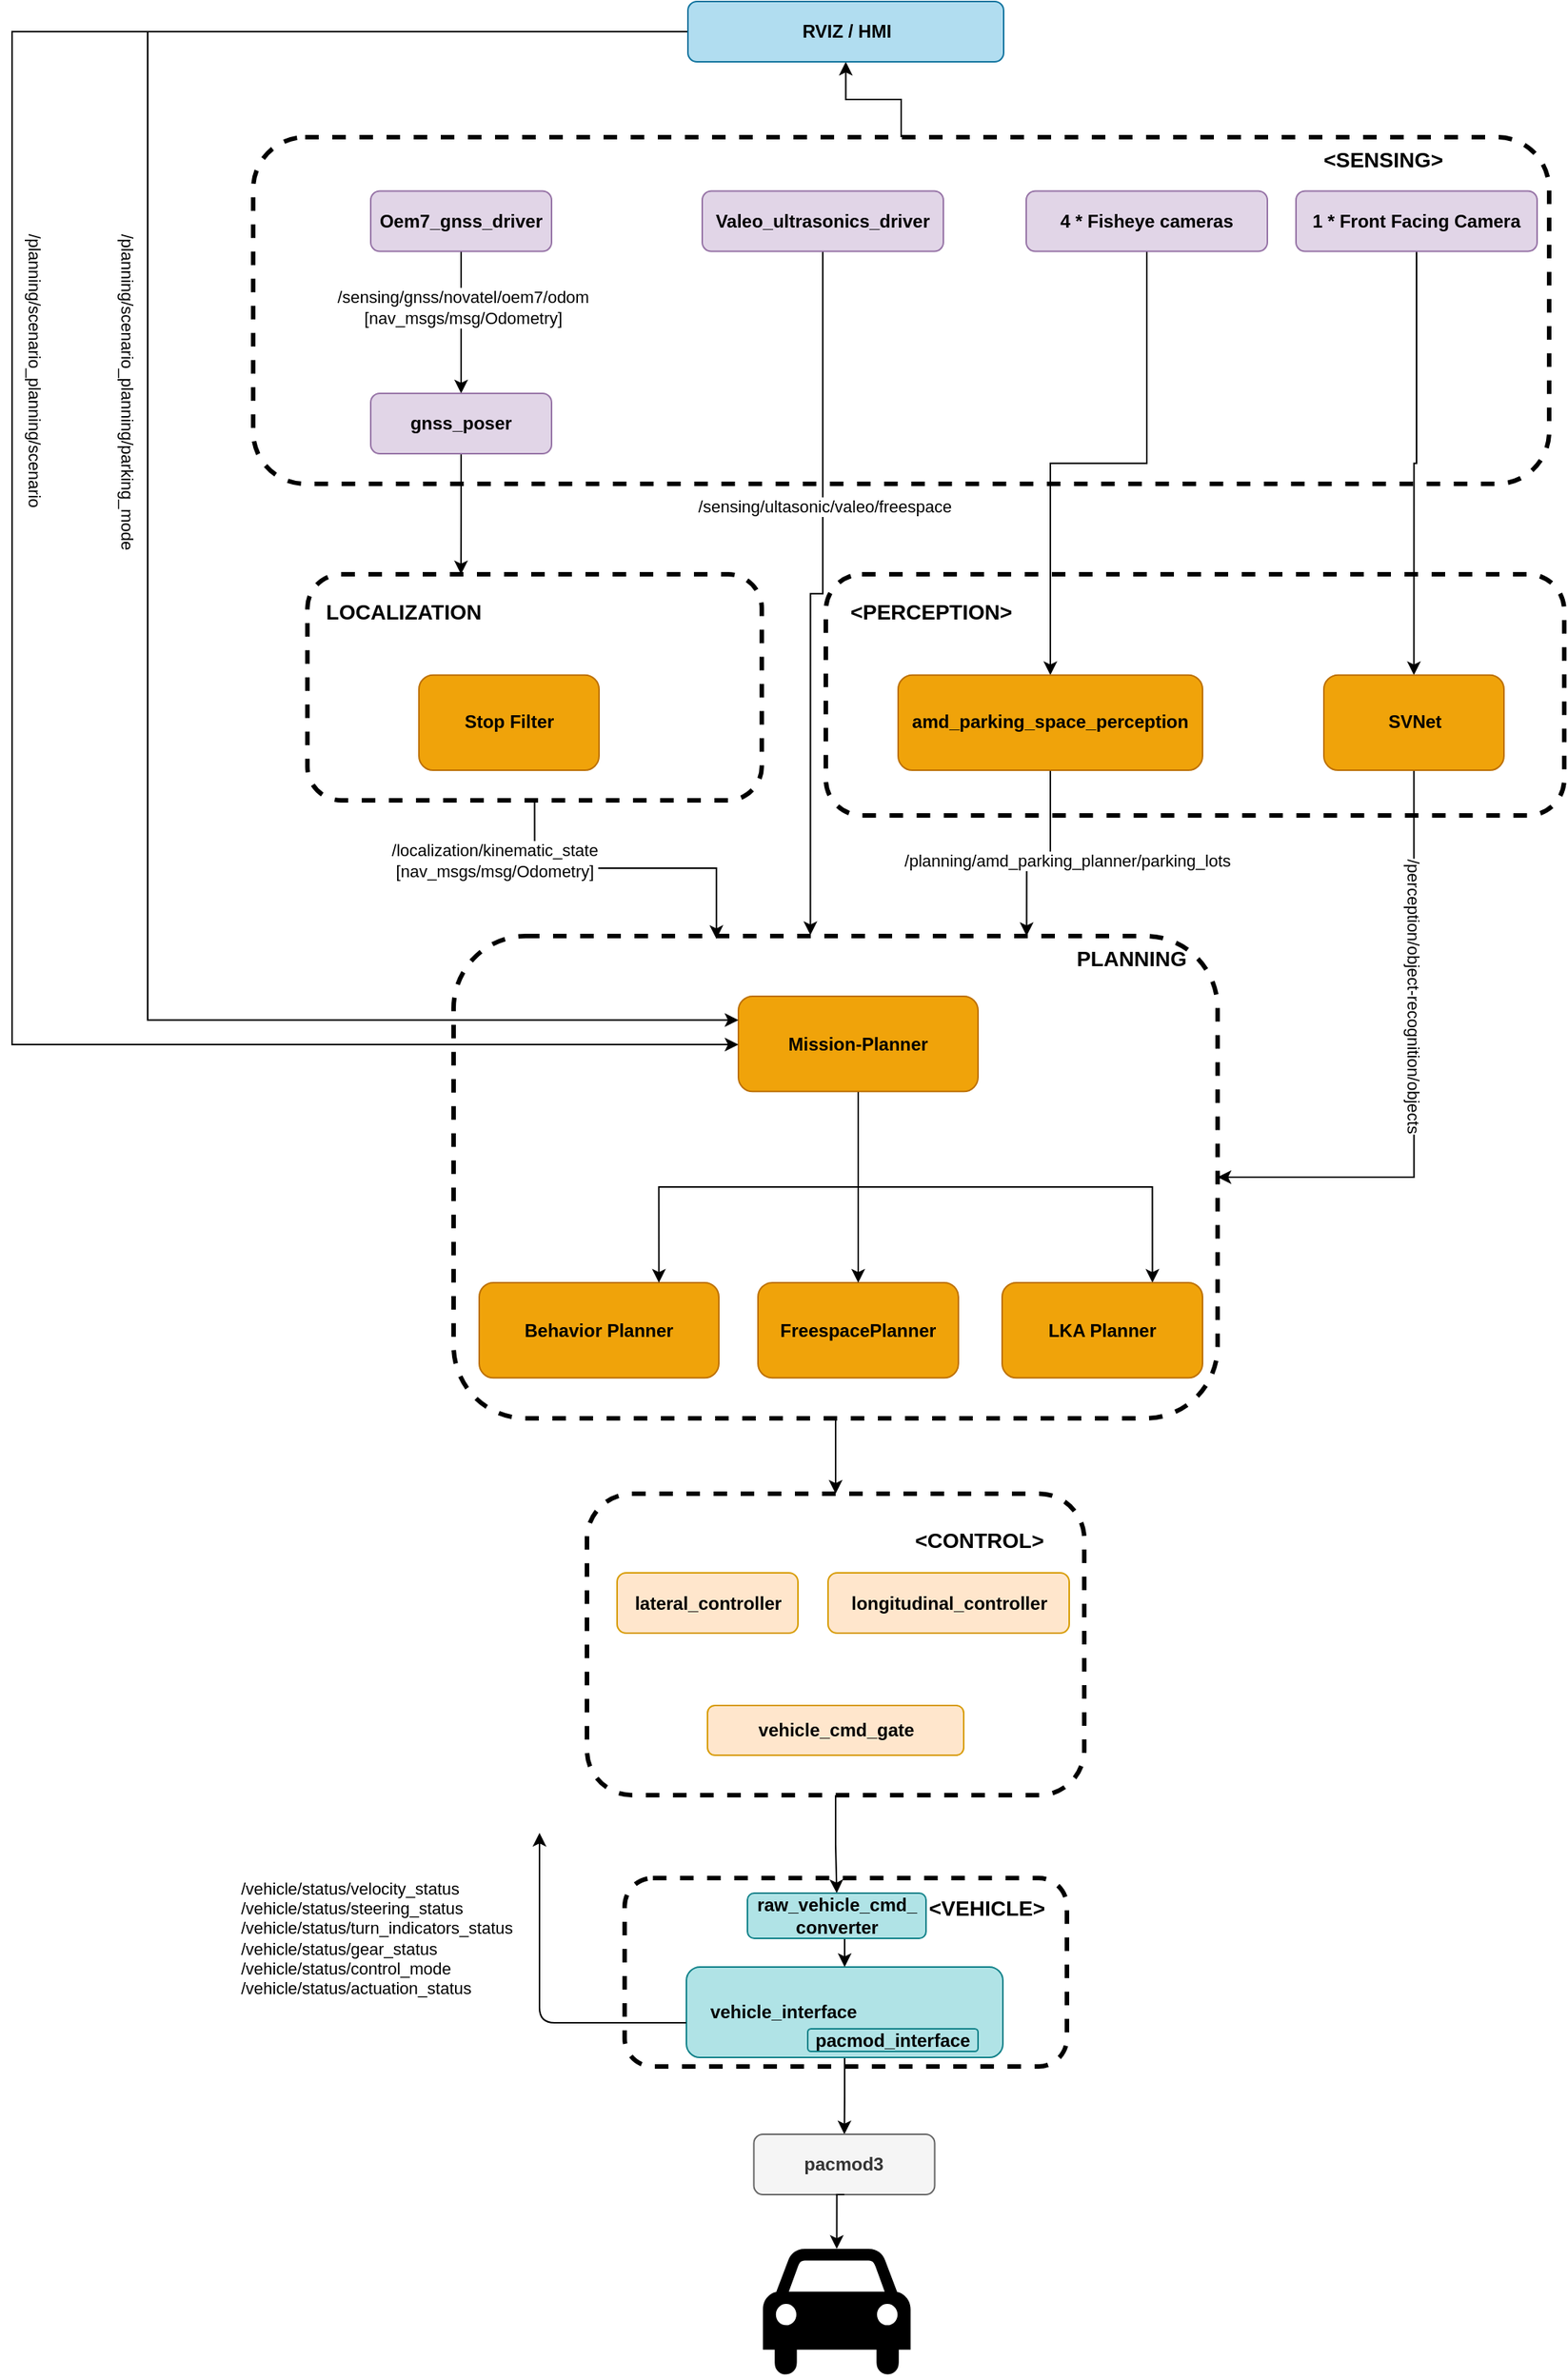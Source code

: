 <mxfile version="27.0.5">
  <diagram name="Page-1" id="sblpk0nQZHYe5KcYap-v">
    <mxGraphModel dx="4580" dy="2292" grid="1" gridSize="10" guides="1" tooltips="1" connect="1" arrows="1" fold="1" page="1" pageScale="1" pageWidth="850" pageHeight="1100" math="0" shadow="0">
      <root>
        <mxCell id="0" />
        <mxCell id="1" parent="0" />
        <mxCell id="U3LKnkA5ywqH4N5SOdwo-84" style="edgeStyle=orthogonalEdgeStyle;rounded=0;orthogonalLoop=1;jettySize=auto;html=1;exitX=0.5;exitY=1;exitDx=0;exitDy=0;entryX=0.5;entryY=0;entryDx=0;entryDy=0;" edge="1" parent="1" source="U3LKnkA5ywqH4N5SOdwo-28" target="U3LKnkA5ywqH4N5SOdwo-73">
          <mxGeometry relative="1" as="geometry" />
        </mxCell>
        <mxCell id="U3LKnkA5ywqH4N5SOdwo-28" value="" style="rounded=1;whiteSpace=wrap;html=1;dashed=1;fillColor=none;strokeWidth=3;comic=0;" vertex="1" parent="1">
          <mxGeometry x="-1957" y="-360" width="507" height="320" as="geometry" />
        </mxCell>
        <mxCell id="U3LKnkA5ywqH4N5SOdwo-126" value="" style="edgeStyle=orthogonalEdgeStyle;rounded=0;orthogonalLoop=1;jettySize=auto;html=1;" edge="1" parent="1" source="U3LKnkA5ywqH4N5SOdwo-3" target="U3LKnkA5ywqH4N5SOdwo-38">
          <mxGeometry relative="1" as="geometry" />
        </mxCell>
        <mxCell id="U3LKnkA5ywqH4N5SOdwo-3" value="" style="rounded=1;whiteSpace=wrap;html=1;dashed=1;fillColor=none;strokeWidth=3;comic=0;" vertex="1" parent="1">
          <mxGeometry x="-2090" y="-890" width="860" height="230" as="geometry" />
        </mxCell>
        <mxCell id="U3LKnkA5ywqH4N5SOdwo-5" style="edgeStyle=orthogonalEdgeStyle;rounded=0;orthogonalLoop=1;jettySize=auto;html=1;exitX=0.5;exitY=1;exitDx=0;exitDy=0;entryX=0.5;entryY=0;entryDx=0;entryDy=0;" edge="1" parent="1" source="U3LKnkA5ywqH4N5SOdwo-7" target="U3LKnkA5ywqH4N5SOdwo-9">
          <mxGeometry relative="1" as="geometry" />
        </mxCell>
        <mxCell id="U3LKnkA5ywqH4N5SOdwo-6" value="/sensing/gnss/novatel/oem7/odom&lt;br style=&quot;border-color: var(--border-color);&quot;&gt;[nav_msgs/msg/Odometry]" style="edgeLabel;html=1;align=center;verticalAlign=middle;resizable=0;points=[];" vertex="1" connectable="0" parent="U3LKnkA5ywqH4N5SOdwo-5">
          <mxGeometry x="-0.214" y="1" relative="1" as="geometry">
            <mxPoint as="offset" />
          </mxGeometry>
        </mxCell>
        <object label="&lt;b&gt;Oem7_gnss_driver&lt;/b&gt;" desc="MGRS座標系への変換" tooltip="gnssのdriverです" id="U3LKnkA5ywqH4N5SOdwo-7">
          <mxCell style="rounded=1;whiteSpace=wrap;html=1;comic=0;strokeColor=#9673a6;fillColor=#e1d5e7;sketch=0;" vertex="1" parent="1">
            <mxGeometry x="-2012" y="-854.25" width="120" height="40" as="geometry" />
          </mxCell>
        </object>
        <mxCell id="U3LKnkA5ywqH4N5SOdwo-8" value="&lt;font style=&quot;font-size: 14px;&quot;&gt;&lt;b style=&quot;&quot;&gt;&amp;lt;SENSING&amp;gt;&lt;/b&gt;&lt;/font&gt;" style="text;html=1;strokeColor=none;fillColor=none;align=center;verticalAlign=middle;whiteSpace=wrap;rounded=0;dashed=1;comic=0;" vertex="1" parent="1">
          <mxGeometry x="-1380" y="-890" width="80" height="30" as="geometry" />
        </mxCell>
        <mxCell id="U3LKnkA5ywqH4N5SOdwo-39" style="edgeStyle=orthogonalEdgeStyle;rounded=0;orthogonalLoop=1;jettySize=auto;html=1;exitX=0.5;exitY=1;exitDx=0;exitDy=0;entryX=0.338;entryY=0;entryDx=0;entryDy=0;entryPerimeter=0;" edge="1" parent="1" source="U3LKnkA5ywqH4N5SOdwo-9" target="U3LKnkA5ywqH4N5SOdwo-93">
          <mxGeometry relative="1" as="geometry">
            <mxPoint x="-1952" y="-620" as="targetPoint" />
          </mxGeometry>
        </mxCell>
        <object label="&lt;b&gt;gnss_poser&lt;/b&gt;" desc="MGRS座標系への変換" tooltip="gnssのdriverです" link="https://github.com/autowarefoundation/autoware.universe/tree/main/sensing/gnss_poser#gnss_poser" linkTarget="_blank" id="U3LKnkA5ywqH4N5SOdwo-9">
          <mxCell style="rounded=1;whiteSpace=wrap;html=1;comic=0;strokeColor=#9673a6;fillColor=#e1d5e7;sketch=0;" vertex="1" parent="1">
            <mxGeometry x="-2012" y="-720" width="120" height="40" as="geometry" />
          </mxCell>
        </object>
        <mxCell id="U3LKnkA5ywqH4N5SOdwo-10" style="edgeStyle=orthogonalEdgeStyle;rounded=0;orthogonalLoop=1;jettySize=auto;html=1;exitX=0.5;exitY=1;exitDx=0;exitDy=0;entryX=0.467;entryY=-0.002;entryDx=0;entryDy=0;entryPerimeter=0;" edge="1" parent="1" source="U3LKnkA5ywqH4N5SOdwo-12" target="U3LKnkA5ywqH4N5SOdwo-28">
          <mxGeometry relative="1" as="geometry">
            <mxPoint x="-1712.941" y="-711.25" as="targetPoint" />
          </mxGeometry>
        </mxCell>
        <mxCell id="U3LKnkA5ywqH4N5SOdwo-11" value="/sensing/ultasonic/valeo/freespace" style="edgeLabel;html=1;align=center;verticalAlign=middle;resizable=0;points=[];" vertex="1" connectable="0" parent="U3LKnkA5ywqH4N5SOdwo-10">
          <mxGeometry x="-0.269" y="1" relative="1" as="geometry">
            <mxPoint as="offset" />
          </mxGeometry>
        </mxCell>
        <object label="&lt;b&gt;Valeo_ultrasonics_driver&lt;/b&gt;" desc="MGRS座標系への変換" tooltip="gnssのdriverです" id="U3LKnkA5ywqH4N5SOdwo-12">
          <mxCell style="rounded=1;whiteSpace=wrap;html=1;comic=0;strokeColor=#9673a6;fillColor=#e1d5e7;sketch=0;" vertex="1" parent="1">
            <mxGeometry x="-1792" y="-854.25" width="160" height="40" as="geometry" />
          </mxCell>
        </object>
        <mxCell id="U3LKnkA5ywqH4N5SOdwo-26" style="edgeStyle=orthogonalEdgeStyle;rounded=0;orthogonalLoop=1;jettySize=auto;html=1;exitX=0.5;exitY=1;exitDx=0;exitDy=0;" edge="1" parent="1" source="U3LKnkA5ywqH4N5SOdwo-14" target="U3LKnkA5ywqH4N5SOdwo-19">
          <mxGeometry relative="1" as="geometry" />
        </mxCell>
        <object label="&lt;b&gt;4 * Fisheye cameras&lt;/b&gt;" desc="MGRS座標系への変換" tooltip="gnssのdriverです" id="U3LKnkA5ywqH4N5SOdwo-14">
          <mxCell style="rounded=1;whiteSpace=wrap;html=1;comic=0;strokeColor=#9673a6;fillColor=#e1d5e7;sketch=0;" vertex="1" parent="1">
            <mxGeometry x="-1577" y="-854.25" width="160" height="40" as="geometry" />
          </mxCell>
        </object>
        <mxCell id="U3LKnkA5ywqH4N5SOdwo-27" style="edgeStyle=orthogonalEdgeStyle;rounded=0;orthogonalLoop=1;jettySize=auto;html=1;exitX=0.5;exitY=1;exitDx=0;exitDy=0;entryX=0.5;entryY=0;entryDx=0;entryDy=0;" edge="1" parent="1" source="U3LKnkA5ywqH4N5SOdwo-16" target="U3LKnkA5ywqH4N5SOdwo-21">
          <mxGeometry relative="1" as="geometry" />
        </mxCell>
        <object label="&lt;b&gt;1 * Front Facing Camera&lt;/b&gt;" desc="MGRS座標系への変換" tooltip="gnssのdriverです" id="U3LKnkA5ywqH4N5SOdwo-16">
          <mxCell style="rounded=1;whiteSpace=wrap;html=1;comic=0;strokeColor=#9673a6;fillColor=#e1d5e7;sketch=0;" vertex="1" parent="1">
            <mxGeometry x="-1398" y="-854.25" width="160" height="40" as="geometry" />
          </mxCell>
        </object>
        <mxCell id="U3LKnkA5ywqH4N5SOdwo-17" value="" style="rounded=1;whiteSpace=wrap;html=1;dashed=1;fillColor=none;strokeWidth=3;comic=0;" vertex="1" parent="1">
          <mxGeometry x="-1710" y="-600" width="490" height="160" as="geometry" />
        </mxCell>
        <mxCell id="U3LKnkA5ywqH4N5SOdwo-18" value="&lt;span style=&quot;font-size: 14px;&quot;&gt;&lt;b&gt;&amp;lt;PERCEPTION&amp;gt;&lt;/b&gt;&lt;/span&gt;" style="text;html=1;strokeColor=none;fillColor=none;align=center;verticalAlign=middle;whiteSpace=wrap;rounded=0;dashed=1;comic=0;" vertex="1" parent="1">
          <mxGeometry x="-1680" y="-590.5" width="80" height="30" as="geometry" />
        </mxCell>
        <mxCell id="U3LKnkA5ywqH4N5SOdwo-36" style="edgeStyle=orthogonalEdgeStyle;rounded=0;orthogonalLoop=1;jettySize=auto;html=1;exitX=0.5;exitY=1;exitDx=0;exitDy=0;entryX=0.75;entryY=0;entryDx=0;entryDy=0;" edge="1" parent="1" source="U3LKnkA5ywqH4N5SOdwo-19" target="U3LKnkA5ywqH4N5SOdwo-28">
          <mxGeometry relative="1" as="geometry">
            <mxPoint x="-1770" y="-410" as="targetPoint" />
            <Array as="points">
              <mxPoint x="-1561" y="-410" />
              <mxPoint x="-1577" y="-410" />
            </Array>
          </mxGeometry>
        </mxCell>
        <mxCell id="U3LKnkA5ywqH4N5SOdwo-43" value="/planning/amd_parking_planner/parking_lots" style="edgeLabel;html=1;align=center;verticalAlign=middle;resizable=0;points=[];" vertex="1" connectable="0" parent="U3LKnkA5ywqH4N5SOdwo-36">
          <mxGeometry x="-0.652" y="-1" relative="1" as="geometry">
            <mxPoint x="12" y="38" as="offset" />
          </mxGeometry>
        </mxCell>
        <object label="&lt;b&gt;amd_parking_space_perception&lt;/b&gt;" desc="MGRS座標系への変換" tooltip="gnssのdriverです" id="U3LKnkA5ywqH4N5SOdwo-19">
          <mxCell style="rounded=1;whiteSpace=wrap;html=1;comic=0;strokeColor=#BD7000;fillColor=#f0a30a;sketch=0;fontColor=#000000;" vertex="1" parent="1">
            <mxGeometry x="-1662" y="-533.13" width="202" height="63.13" as="geometry" />
          </mxCell>
        </object>
        <mxCell id="U3LKnkA5ywqH4N5SOdwo-37" style="edgeStyle=orthogonalEdgeStyle;rounded=0;orthogonalLoop=1;jettySize=auto;html=1;exitX=0.5;exitY=1;exitDx=0;exitDy=0;entryX=1;entryY=0.5;entryDx=0;entryDy=0;" edge="1" parent="1" source="U3LKnkA5ywqH4N5SOdwo-21" target="U3LKnkA5ywqH4N5SOdwo-28">
          <mxGeometry relative="1" as="geometry">
            <mxPoint x="-1330" y="-130" as="targetPoint" />
            <Array as="points">
              <mxPoint x="-1320" y="-200" />
            </Array>
          </mxGeometry>
        </mxCell>
        <mxCell id="U3LKnkA5ywqH4N5SOdwo-42" value="/perception/object-recognition/objects" style="edgeLabel;html=1;align=center;verticalAlign=middle;resizable=0;points=[];rotation=90;" vertex="1" connectable="0" parent="U3LKnkA5ywqH4N5SOdwo-37">
          <mxGeometry x="-0.627" relative="1" as="geometry">
            <mxPoint y="75" as="offset" />
          </mxGeometry>
        </mxCell>
        <object label="&lt;b&gt;SVNet&lt;/b&gt;" desc="MGRS座標系への変換" tooltip="gnssのdriverです" id="U3LKnkA5ywqH4N5SOdwo-21">
          <mxCell style="rounded=1;whiteSpace=wrap;html=1;comic=0;strokeColor=#BD7000;fillColor=#f0a30a;sketch=0;fontColor=#000000;" vertex="1" parent="1">
            <mxGeometry x="-1379.5" y="-533.13" width="119.5" height="63.13" as="geometry" />
          </mxCell>
        </object>
        <mxCell id="U3LKnkA5ywqH4N5SOdwo-29" value="&lt;span style=&quot;font-size: 14px;&quot;&gt;&lt;b&gt;PLANNING&lt;/b&gt;&lt;/span&gt;" style="text;html=1;strokeColor=none;fillColor=none;align=center;verticalAlign=middle;whiteSpace=wrap;rounded=0;dashed=1;comic=0;" vertex="1" parent="1">
          <mxGeometry x="-1547" y="-360" width="80" height="30" as="geometry" />
        </mxCell>
        <object label="&lt;b&gt;Behavior Planner&lt;/b&gt;" desc="MGRS座標系への変換" tooltip="gnssのdriverです" id="U3LKnkA5ywqH4N5SOdwo-30">
          <mxCell style="rounded=1;whiteSpace=wrap;html=1;comic=0;strokeColor=#BD7000;fillColor=#f0a30a;sketch=0;fontColor=#000000;" vertex="1" parent="1">
            <mxGeometry x="-1940" y="-130" width="159" height="63.13" as="geometry" />
          </mxCell>
        </object>
        <object label="&lt;b&gt;FreespacePlanner&lt;/b&gt;" desc="MGRS座標系への変換" tooltip="gnssのdriverです" id="U3LKnkA5ywqH4N5SOdwo-31">
          <mxCell style="rounded=1;whiteSpace=wrap;html=1;comic=0;strokeColor=#BD7000;fillColor=#f0a30a;sketch=0;fontColor=#000000;" vertex="1" parent="1">
            <mxGeometry x="-1755" y="-130" width="133" height="63.13" as="geometry" />
          </mxCell>
        </object>
        <mxCell id="U3LKnkA5ywqH4N5SOdwo-81" style="edgeStyle=orthogonalEdgeStyle;rounded=0;orthogonalLoop=1;jettySize=auto;html=1;exitX=0.5;exitY=1;exitDx=0;exitDy=0;entryX=0.75;entryY=0;entryDx=0;entryDy=0;" edge="1" parent="1" source="U3LKnkA5ywqH4N5SOdwo-32" target="U3LKnkA5ywqH4N5SOdwo-30">
          <mxGeometry relative="1" as="geometry" />
        </mxCell>
        <mxCell id="U3LKnkA5ywqH4N5SOdwo-83" style="edgeStyle=orthogonalEdgeStyle;rounded=0;orthogonalLoop=1;jettySize=auto;html=1;exitX=0.5;exitY=1;exitDx=0;exitDy=0;entryX=0.75;entryY=0;entryDx=0;entryDy=0;" edge="1" parent="1" source="U3LKnkA5ywqH4N5SOdwo-32" target="U3LKnkA5ywqH4N5SOdwo-33">
          <mxGeometry relative="1" as="geometry" />
        </mxCell>
        <mxCell id="U3LKnkA5ywqH4N5SOdwo-90" style="edgeStyle=orthogonalEdgeStyle;rounded=0;orthogonalLoop=1;jettySize=auto;html=1;exitX=0.5;exitY=1;exitDx=0;exitDy=0;" edge="1" parent="1" source="U3LKnkA5ywqH4N5SOdwo-32" target="U3LKnkA5ywqH4N5SOdwo-31">
          <mxGeometry relative="1" as="geometry" />
        </mxCell>
        <object label="&lt;b&gt;Mission-Planner&lt;/b&gt;" desc="MGRS座標系への変換" tooltip="gnssのdriverです" id="U3LKnkA5ywqH4N5SOdwo-32">
          <mxCell style="rounded=1;whiteSpace=wrap;html=1;comic=0;strokeColor=#BD7000;fillColor=#f0a30a;sketch=0;fontColor=#000000;" vertex="1" parent="1">
            <mxGeometry x="-1768" y="-320" width="159" height="63.13" as="geometry" />
          </mxCell>
        </object>
        <object label="&lt;b&gt;LKA Planner&lt;/b&gt;" desc="MGRS座標系への変換" tooltip="gnssのdriverです" id="U3LKnkA5ywqH4N5SOdwo-33">
          <mxCell style="rounded=1;whiteSpace=wrap;html=1;comic=0;strokeColor=#BD7000;fillColor=#f0a30a;sketch=0;fontColor=#000000;" vertex="1" parent="1">
            <mxGeometry x="-1593" y="-130" width="133" height="63.13" as="geometry" />
          </mxCell>
        </object>
        <mxCell id="U3LKnkA5ywqH4N5SOdwo-44" style="edgeStyle=orthogonalEdgeStyle;rounded=0;orthogonalLoop=1;jettySize=auto;html=1;exitX=0;exitY=0.5;exitDx=0;exitDy=0;" edge="1" parent="1" source="U3LKnkA5ywqH4N5SOdwo-38" target="U3LKnkA5ywqH4N5SOdwo-32">
          <mxGeometry relative="1" as="geometry">
            <Array as="points">
              <mxPoint x="-2250" y="-960" />
              <mxPoint x="-2250" y="-288" />
            </Array>
          </mxGeometry>
        </mxCell>
        <mxCell id="U3LKnkA5ywqH4N5SOdwo-45" value="/planning/scenario_planning/scenario" style="edgeLabel;html=1;align=center;verticalAlign=middle;resizable=0;points=[];rotation=90;" vertex="1" connectable="0" parent="U3LKnkA5ywqH4N5SOdwo-44">
          <mxGeometry x="-0.126" y="2" relative="1" as="geometry">
            <mxPoint x="13" y="-28" as="offset" />
          </mxGeometry>
        </mxCell>
        <mxCell id="U3LKnkA5ywqH4N5SOdwo-46" style="edgeStyle=orthogonalEdgeStyle;rounded=0;orthogonalLoop=1;jettySize=auto;html=1;exitX=0.5;exitY=1;exitDx=0;exitDy=0;entryX=0;entryY=0.25;entryDx=0;entryDy=0;" edge="1" parent="1" source="U3LKnkA5ywqH4N5SOdwo-38" target="U3LKnkA5ywqH4N5SOdwo-32">
          <mxGeometry relative="1" as="geometry">
            <Array as="points">
              <mxPoint x="-1698" y="-960" />
              <mxPoint x="-2160" y="-960" />
              <mxPoint x="-2160" y="-304" />
            </Array>
          </mxGeometry>
        </mxCell>
        <mxCell id="U3LKnkA5ywqH4N5SOdwo-47" value="/planning/scenario_planning/parking_mode" style="edgeLabel;html=1;align=center;verticalAlign=middle;resizable=0;points=[];rotation=90;" vertex="1" connectable="0" parent="U3LKnkA5ywqH4N5SOdwo-46">
          <mxGeometry x="0.055" y="-3" relative="1" as="geometry">
            <mxPoint x="-10" y="-86" as="offset" />
          </mxGeometry>
        </mxCell>
        <mxCell id="U3LKnkA5ywqH4N5SOdwo-38" value="&lt;b&gt;RVIZ / HMI&lt;/b&gt;" style="rounded=1;whiteSpace=wrap;html=1;fillColor=#b1ddf0;strokeColor=#10739e;" vertex="1" parent="1">
          <mxGeometry x="-1801.5" y="-980" width="209.5" height="40" as="geometry" />
        </mxCell>
        <mxCell id="U3LKnkA5ywqH4N5SOdwo-125" style="edgeStyle=orthogonalEdgeStyle;rounded=0;orthogonalLoop=1;jettySize=auto;html=1;exitX=0.5;exitY=1;exitDx=0;exitDy=0;entryX=0.5;entryY=0;entryDx=0;entryDy=0;" edge="1" parent="1" source="U3LKnkA5ywqH4N5SOdwo-73" target="U3LKnkA5ywqH4N5SOdwo-110">
          <mxGeometry relative="1" as="geometry" />
        </mxCell>
        <mxCell id="U3LKnkA5ywqH4N5SOdwo-73" value="" style="rounded=1;whiteSpace=wrap;html=1;dashed=1;fillColor=none;strokeWidth=3;comic=0;" vertex="1" parent="1">
          <mxGeometry x="-1868.5" y="10" width="330" height="200" as="geometry" />
        </mxCell>
        <UserObject label="&lt;b&gt;lateral_controller&lt;/b&gt;" link="https://github.com/autowarefoundation/autoware.universe/blob/main/control/trajectory_follower_nodes/design/trajectory_follower-design.md#trajectory-follower-nodes" tooltip="経路追従のための目標ステア角とステア角速度を計算します。目標速度と加速度は経路に埋め込まれた値をそのまま出力します。" linkTarget="_blank" id="U3LKnkA5ywqH4N5SOdwo-74">
          <mxCell style="rounded=1;whiteSpace=wrap;html=1;comic=0;fillColor=#ffe6cc;strokeColor=#d79b00;sketch=0;glass=0;shadow=0;" vertex="1" parent="1">
            <mxGeometry x="-1848.5" y="62.5" width="120" height="40" as="geometry" />
          </mxCell>
        </UserObject>
        <UserObject label="&lt;b&gt;longitudinal_controller&lt;/b&gt;" link="https://github.com/autowarefoundation/autoware.universe/blob/main/control/trajectory_follower_nodes/design/trajectory_follower-design.md#trajectory-follower-nodes" tooltip="経路の目標速度に沿うための目標加速度を計算します。遅延補正や停止時のブレーキ抜き操作も行います。" linkTarget="_blank" id="U3LKnkA5ywqH4N5SOdwo-75">
          <mxCell style="rounded=1;whiteSpace=wrap;html=1;comic=0;fillColor=#ffe6cc;strokeColor=#d79b00;sketch=0;glass=0;shadow=0;" vertex="1" parent="1">
            <mxGeometry x="-1708.5" y="62.5" width="160" height="40" as="geometry" />
          </mxCell>
        </UserObject>
        <UserObject label="&lt;b&gt;vehicle_cmd_gate&lt;/b&gt;" link="https://github.com/autowarefoundation/autoware.universe/tree/main/control/vehicle_cmd_gate#vehicle_cmd_gate" tooltip="指示モードに応じて、複数のコマンドの中から後段に渡すコマンドを選択します。" linkTarget="_blank" id="U3LKnkA5ywqH4N5SOdwo-76">
          <mxCell style="rounded=1;whiteSpace=wrap;html=1;comic=0;fillColor=#ffe6cc;strokeColor=#d79b00;sketch=0;glass=0;shadow=0;" vertex="1" parent="1">
            <mxGeometry x="-1788.5" y="150.5" width="170" height="33" as="geometry" />
          </mxCell>
        </UserObject>
        <mxCell id="U3LKnkA5ywqH4N5SOdwo-77" value="&lt;b&gt;&lt;font style=&quot;font-size: 14px;&quot;&gt;&amp;lt;CONTROL&amp;gt;&lt;/font&gt;&lt;/b&gt;" style="text;html=1;strokeColor=none;fillColor=none;align=center;verticalAlign=middle;whiteSpace=wrap;rounded=0;dashed=1;comic=0;" vertex="1" parent="1">
          <mxGeometry x="-1648.5" y="30.5" width="80" height="20" as="geometry" />
        </mxCell>
        <mxCell id="U3LKnkA5ywqH4N5SOdwo-93" value="" style="rounded=1;whiteSpace=wrap;html=1;dashed=1;fillColor=none;strokeWidth=3;comic=0;" vertex="1" parent="1">
          <mxGeometry x="-2054" y="-600" width="301.5" height="150" as="geometry" />
        </mxCell>
        <mxCell id="U3LKnkA5ywqH4N5SOdwo-94" value="&lt;span style=&quot;font-size: 14px;&quot;&gt;&lt;b&gt;LOCALIZATION&lt;/b&gt;&lt;/span&gt;" style="text;html=1;strokeColor=none;fillColor=none;align=center;verticalAlign=middle;whiteSpace=wrap;rounded=0;dashed=1;comic=0;" vertex="1" parent="1">
          <mxGeometry x="-2030" y="-590.5" width="80" height="30" as="geometry" />
        </mxCell>
        <object label="&lt;b&gt;Stop Filter&lt;/b&gt;" desc="MGRS座標系への変換" tooltip="gnssのdriverです" id="U3LKnkA5ywqH4N5SOdwo-100">
          <mxCell style="rounded=1;whiteSpace=wrap;html=1;comic=0;strokeColor=#BD7000;fillColor=#f0a30a;sketch=0;fontColor=#000000;" vertex="1" parent="1">
            <mxGeometry x="-1980" y="-533.13" width="119.5" height="63.13" as="geometry" />
          </mxCell>
        </object>
        <mxCell id="U3LKnkA5ywqH4N5SOdwo-102" style="edgeStyle=orthogonalEdgeStyle;rounded=0;orthogonalLoop=1;jettySize=auto;html=1;exitX=0.5;exitY=1;exitDx=0;exitDy=0;entryX=0.344;entryY=0.006;entryDx=0;entryDy=0;entryPerimeter=0;" edge="1" parent="1" source="U3LKnkA5ywqH4N5SOdwo-93" target="U3LKnkA5ywqH4N5SOdwo-28">
          <mxGeometry relative="1" as="geometry" />
        </mxCell>
        <mxCell id="U3LKnkA5ywqH4N5SOdwo-103" value="/localization/kinematic_state&lt;br&gt;[nav_msgs/msg/Odometry]" style="edgeLabel;html=1;align=center;verticalAlign=middle;resizable=0;points=[];" vertex="1" connectable="0" parent="U3LKnkA5ywqH4N5SOdwo-102">
          <mxGeometry x="-0.026" y="-4" relative="1" as="geometry">
            <mxPoint x="-86" y="-9" as="offset" />
          </mxGeometry>
        </mxCell>
        <mxCell id="U3LKnkA5ywqH4N5SOdwo-106" value="" style="rounded=1;whiteSpace=wrap;html=1;dashed=1;fillColor=none;strokeWidth=3;comic=0;" vertex="1" parent="1">
          <mxGeometry x="-1843.5" y="265" width="293.5" height="125" as="geometry" />
        </mxCell>
        <mxCell id="U3LKnkA5ywqH4N5SOdwo-123" style="edgeStyle=orthogonalEdgeStyle;rounded=0;orthogonalLoop=1;jettySize=auto;html=1;exitX=0.5;exitY=1;exitDx=0;exitDy=0;" edge="1" parent="1" source="U3LKnkA5ywqH4N5SOdwo-109" target="U3LKnkA5ywqH4N5SOdwo-115">
          <mxGeometry relative="1" as="geometry" />
        </mxCell>
        <object label="&lt;b&gt;&amp;nbsp; &amp;nbsp; vehicle_interface&lt;/b&gt;" tooltip="Autowareと車両のinterfaceです。データの変換が主なタスクです。" id="U3LKnkA5ywqH4N5SOdwo-109">
          <mxCell style="rounded=1;whiteSpace=wrap;html=1;fillColor=#b0e3e6;strokeColor=#0e8088;align=left;comic=0;sketch=0;" vertex="1" parent="1">
            <mxGeometry x="-1802.5" y="324" width="210" height="60" as="geometry" />
          </mxCell>
        </object>
        <mxCell id="U3LKnkA5ywqH4N5SOdwo-121" style="edgeStyle=orthogonalEdgeStyle;rounded=0;orthogonalLoop=1;jettySize=auto;html=1;exitX=0.5;exitY=1;exitDx=0;exitDy=0;entryX=0.5;entryY=0;entryDx=0;entryDy=0;" edge="1" parent="1" source="U3LKnkA5ywqH4N5SOdwo-110" target="U3LKnkA5ywqH4N5SOdwo-109">
          <mxGeometry relative="1" as="geometry" />
        </mxCell>
        <UserObject label="&lt;b&gt;raw_vehicle_cmd_&lt;/b&gt;&lt;br&gt;&lt;b&gt;converter&lt;/b&gt;" link="https://github.com/autowarefoundation/autoware.universe/tree/main/vehicle/raw_vehicle_cmd_converter#raw_vehicle_cmd_converter" tooltip="速度・加速度の目標値を、車両特有の制御信号（アクセル/ブレーキ等）に変換します" linkTarget="_blank" id="U3LKnkA5ywqH4N5SOdwo-110">
          <mxCell style="rounded=1;whiteSpace=wrap;html=1;comic=0;fillColor=#b0e3e6;strokeColor=#0e8088;sketch=0;" vertex="1" parent="1">
            <mxGeometry x="-1762" y="275" width="118.5" height="30" as="geometry" />
          </mxCell>
        </UserObject>
        <UserObject label="&lt;b&gt;pacmod_interface&lt;/b&gt;" link="https://github.com/tier4/pacmod_interface/tree/main/pacmod_interface#pacmod_interface" tooltip="pacmodとのinterfaced。LexusとかJapanTaxiとか。" linkTarget="_blank" id="U3LKnkA5ywqH4N5SOdwo-112">
          <mxCell style="rounded=1;whiteSpace=wrap;html=1;comic=0;fillColor=#b0e3e6;strokeColor=#0e8088;sketch=0;" vertex="1" parent="1">
            <mxGeometry x="-1722" y="365" width="113" height="15" as="geometry" />
          </mxCell>
        </UserObject>
        <mxCell id="U3LKnkA5ywqH4N5SOdwo-113" value="/vehicle/status/velocity_status&lt;br&gt;/vehicle/status/steering_status&lt;br&gt;/vehicle/status/turn_indicators_status&lt;br&gt;/vehicle/status/gear_status&lt;br&gt;/vehicle/status/control_mode&lt;br&gt;/vehicle/status/&lt;span style=&quot;text-align: center&quot;&gt;actuation_status&lt;/span&gt;" style="endArrow=classic;html=1;exitX=-0.001;exitY=0.617;exitDx=0;exitDy=0;exitPerimeter=0;comic=0;align=left;" edge="1" parent="1" source="U3LKnkA5ywqH4N5SOdwo-109">
          <mxGeometry x="0.373" y="200" width="50" height="50" relative="1" as="geometry">
            <mxPoint x="-1919.74" y="365" as="sourcePoint" />
            <mxPoint x="-1900" y="235" as="targetPoint" />
            <mxPoint as="offset" />
            <Array as="points">
              <mxPoint x="-1900" y="361" />
            </Array>
          </mxGeometry>
        </mxCell>
        <UserObject label="&lt;b&gt;pacmod3&lt;/b&gt;" link="http://wiki.ros.org/pacmod3" id="U3LKnkA5ywqH4N5SOdwo-115">
          <mxCell style="rounded=1;whiteSpace=wrap;html=1;comic=0;fillColor=#f5f5f5;strokeColor=#666666;fontColor=#333333;sketch=0;" vertex="1" parent="1">
            <mxGeometry x="-1757.75" y="435" width="120" height="40" as="geometry" />
          </mxCell>
        </UserObject>
        <mxCell id="U3LKnkA5ywqH4N5SOdwo-117" value="&lt;b&gt;&lt;font style=&quot;font-size: 14px;&quot;&gt;&amp;lt;VEHICLE&amp;gt;&lt;/font&gt;&lt;/b&gt;" style="text;html=1;strokeColor=none;fillColor=none;align=center;verticalAlign=middle;whiteSpace=wrap;rounded=0;dashed=1;comic=0;" vertex="1" parent="1">
          <mxGeometry x="-1643.5" y="275" width="80" height="20" as="geometry" />
        </mxCell>
        <mxCell id="U3LKnkA5ywqH4N5SOdwo-118" value="" style="shape=mxgraph.signs.transportation.car_4;html=1;pointerEvents=1;fillColor=#000000;strokeColor=none;verticalLabelPosition=bottom;verticalAlign=top;align=center;dashed=1;strokeWidth=3;fontSize=12;fontColor=#000000;" vertex="1" parent="1">
          <mxGeometry x="-1751.75" y="511" width="98" height="86" as="geometry" />
        </mxCell>
        <mxCell id="U3LKnkA5ywqH4N5SOdwo-124" style="edgeStyle=orthogonalEdgeStyle;rounded=0;orthogonalLoop=1;jettySize=auto;html=1;exitX=0.5;exitY=1;exitDx=0;exitDy=0;entryX=0.5;entryY=0;entryDx=0;entryDy=0;entryPerimeter=0;" edge="1" parent="1" source="U3LKnkA5ywqH4N5SOdwo-115" target="U3LKnkA5ywqH4N5SOdwo-118">
          <mxGeometry relative="1" as="geometry" />
        </mxCell>
      </root>
    </mxGraphModel>
  </diagram>
</mxfile>
